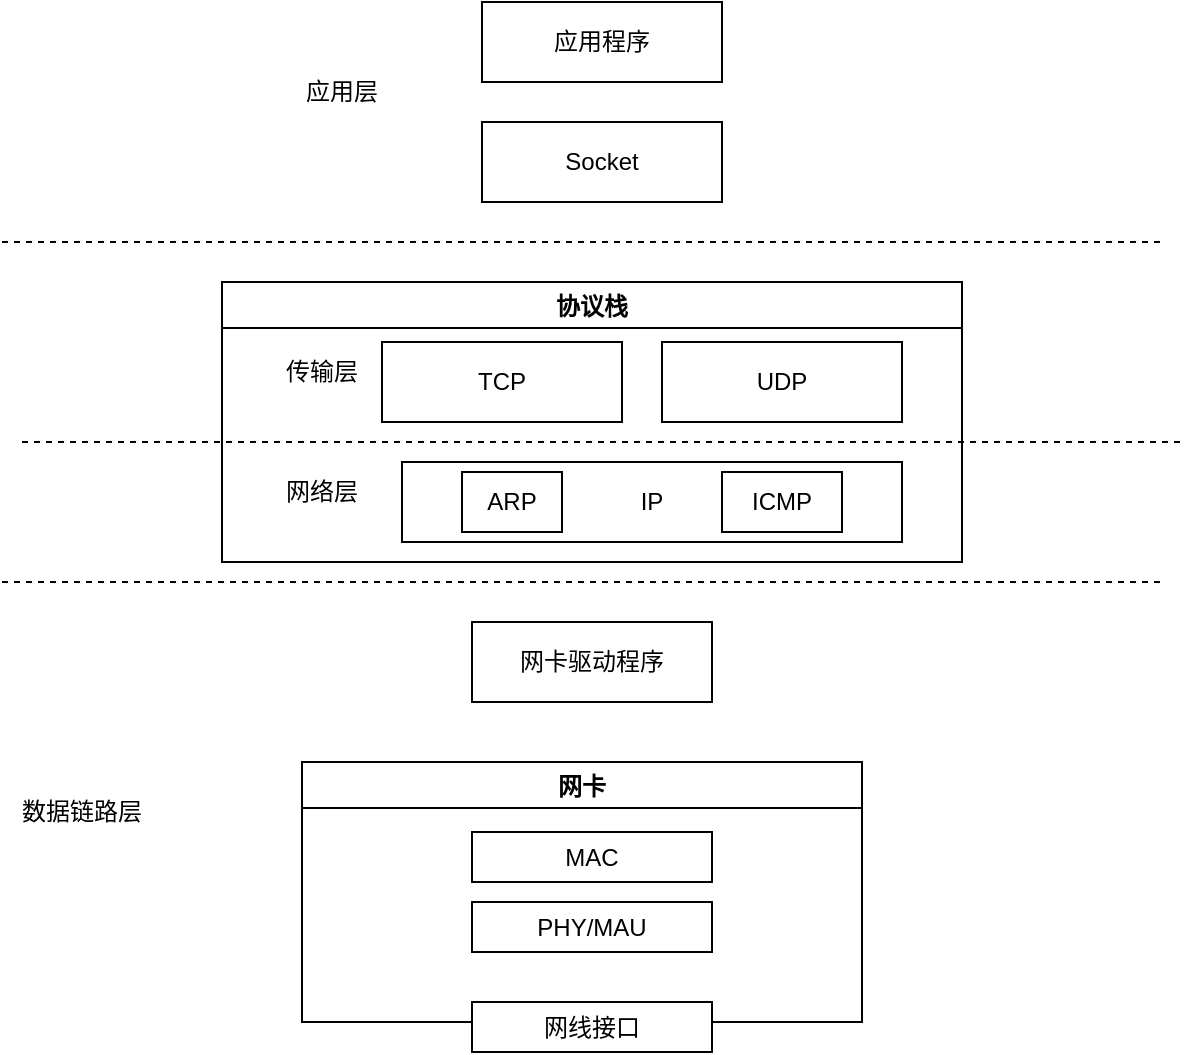 <mxfile version="15.4.0" type="device"><diagram id="yLDEYEyB8dxRSwNr5RI3" name="第 1 页"><mxGraphModel dx="852" dy="494" grid="1" gridSize="10" guides="1" tooltips="1" connect="1" arrows="1" fold="1" page="1" pageScale="1" pageWidth="827" pageHeight="1169" math="0" shadow="0"><root><mxCell id="0"/><mxCell id="1" parent="0"/><mxCell id="uh8nlXU4uRbo5XhsQdqT-1" value="" style="rounded=0;whiteSpace=wrap;html=1;" vertex="1" parent="1"><mxGeometry x="330" y="70" width="120" height="40" as="geometry"/></mxCell><mxCell id="uh8nlXU4uRbo5XhsQdqT-2" value="应用程序" style="text;html=1;strokeColor=none;fillColor=none;align=center;verticalAlign=middle;whiteSpace=wrap;rounded=0;" vertex="1" parent="1"><mxGeometry x="360" y="75" width="60" height="30" as="geometry"/></mxCell><mxCell id="uh8nlXU4uRbo5XhsQdqT-3" value="" style="rounded=0;whiteSpace=wrap;html=1;" vertex="1" parent="1"><mxGeometry x="330" y="130" width="120" height="40" as="geometry"/></mxCell><mxCell id="uh8nlXU4uRbo5XhsQdqT-4" value="Socket" style="text;html=1;strokeColor=none;fillColor=none;align=center;verticalAlign=middle;whiteSpace=wrap;rounded=0;" vertex="1" parent="1"><mxGeometry x="360" y="135" width="60" height="30" as="geometry"/></mxCell><mxCell id="uh8nlXU4uRbo5XhsQdqT-5" value="" style="endArrow=none;dashed=1;html=1;rounded=0;edgeStyle=orthogonalEdgeStyle;" edge="1" parent="1"><mxGeometry width="50" height="50" relative="1" as="geometry"><mxPoint x="90" y="190" as="sourcePoint"/><mxPoint x="670" y="190" as="targetPoint"/></mxGeometry></mxCell><mxCell id="uh8nlXU4uRbo5XhsQdqT-8" value="应用层" style="text;html=1;strokeColor=none;fillColor=none;align=center;verticalAlign=middle;whiteSpace=wrap;rounded=0;" vertex="1" parent="1"><mxGeometry x="230" y="100" width="60" height="30" as="geometry"/></mxCell><mxCell id="uh8nlXU4uRbo5XhsQdqT-10" value="协议栈" style="swimlane;startSize=23;" vertex="1" parent="1"><mxGeometry x="200" y="210" width="370" height="140" as="geometry"/></mxCell><mxCell id="uh8nlXU4uRbo5XhsQdqT-9" value="传输层" style="text;html=1;strokeColor=none;fillColor=none;align=center;verticalAlign=middle;whiteSpace=wrap;rounded=0;" vertex="1" parent="uh8nlXU4uRbo5XhsQdqT-10"><mxGeometry x="20" y="30" width="60" height="30" as="geometry"/></mxCell><mxCell id="uh8nlXU4uRbo5XhsQdqT-11" value="网络层" style="text;html=1;strokeColor=none;fillColor=none;align=center;verticalAlign=middle;whiteSpace=wrap;rounded=0;" vertex="1" parent="uh8nlXU4uRbo5XhsQdqT-10"><mxGeometry x="20" y="90" width="60" height="30" as="geometry"/></mxCell><mxCell id="uh8nlXU4uRbo5XhsQdqT-13" value="TCP" style="rounded=0;whiteSpace=wrap;html=1;" vertex="1" parent="uh8nlXU4uRbo5XhsQdqT-10"><mxGeometry x="80" y="30" width="120" height="40" as="geometry"/></mxCell><mxCell id="uh8nlXU4uRbo5XhsQdqT-14" value="UDP" style="rounded=0;whiteSpace=wrap;html=1;" vertex="1" parent="uh8nlXU4uRbo5XhsQdqT-10"><mxGeometry x="220" y="30" width="120" height="40" as="geometry"/></mxCell><mxCell id="uh8nlXU4uRbo5XhsQdqT-15" value="IP" style="rounded=0;whiteSpace=wrap;html=1;" vertex="1" parent="uh8nlXU4uRbo5XhsQdqT-10"><mxGeometry x="90" y="90" width="250" height="40" as="geometry"/></mxCell><mxCell id="uh8nlXU4uRbo5XhsQdqT-16" value="ARP" style="rounded=0;whiteSpace=wrap;html=1;" vertex="1" parent="uh8nlXU4uRbo5XhsQdqT-10"><mxGeometry x="120" y="95" width="50" height="30" as="geometry"/></mxCell><mxCell id="uh8nlXU4uRbo5XhsQdqT-17" value="ICMP" style="rounded=0;whiteSpace=wrap;html=1;" vertex="1" parent="uh8nlXU4uRbo5XhsQdqT-10"><mxGeometry x="250" y="95" width="60" height="30" as="geometry"/></mxCell><mxCell id="uh8nlXU4uRbo5XhsQdqT-12" value="" style="endArrow=none;dashed=1;html=1;rounded=0;edgeStyle=orthogonalEdgeStyle;" edge="1" parent="1"><mxGeometry width="50" height="50" relative="1" as="geometry"><mxPoint x="100" y="290" as="sourcePoint"/><mxPoint x="680" y="290" as="targetPoint"/></mxGeometry></mxCell><mxCell id="uh8nlXU4uRbo5XhsQdqT-18" value="" style="endArrow=none;dashed=1;html=1;rounded=0;edgeStyle=orthogonalEdgeStyle;" edge="1" parent="1"><mxGeometry width="50" height="50" relative="1" as="geometry"><mxPoint x="90" y="360" as="sourcePoint"/><mxPoint x="670" y="360" as="targetPoint"/></mxGeometry></mxCell><mxCell id="uh8nlXU4uRbo5XhsQdqT-19" value="数据链路层" style="text;html=1;strokeColor=none;fillColor=none;align=center;verticalAlign=middle;whiteSpace=wrap;rounded=0;" vertex="1" parent="1"><mxGeometry x="90" y="460" width="80" height="30" as="geometry"/></mxCell><mxCell id="uh8nlXU4uRbo5XhsQdqT-20" value="网卡驱动程序" style="rounded=0;whiteSpace=wrap;html=1;" vertex="1" parent="1"><mxGeometry x="325" y="380" width="120" height="40" as="geometry"/></mxCell><mxCell id="uh8nlXU4uRbo5XhsQdqT-21" value="网卡" style="swimlane;" vertex="1" parent="1"><mxGeometry x="240" y="450" width="280" height="130" as="geometry"/></mxCell><mxCell id="uh8nlXU4uRbo5XhsQdqT-22" value="MAC" style="rounded=0;whiteSpace=wrap;html=1;" vertex="1" parent="uh8nlXU4uRbo5XhsQdqT-21"><mxGeometry x="85" y="35" width="120" height="25" as="geometry"/></mxCell><mxCell id="uh8nlXU4uRbo5XhsQdqT-23" value="PHY/MAU" style="rounded=0;whiteSpace=wrap;html=1;" vertex="1" parent="uh8nlXU4uRbo5XhsQdqT-21"><mxGeometry x="85" y="70" width="120" height="25" as="geometry"/></mxCell><mxCell id="uh8nlXU4uRbo5XhsQdqT-24" value="网线接口" style="rounded=0;whiteSpace=wrap;html=1;" vertex="1" parent="1"><mxGeometry x="325" y="570" width="120" height="25" as="geometry"/></mxCell></root></mxGraphModel></diagram></mxfile>